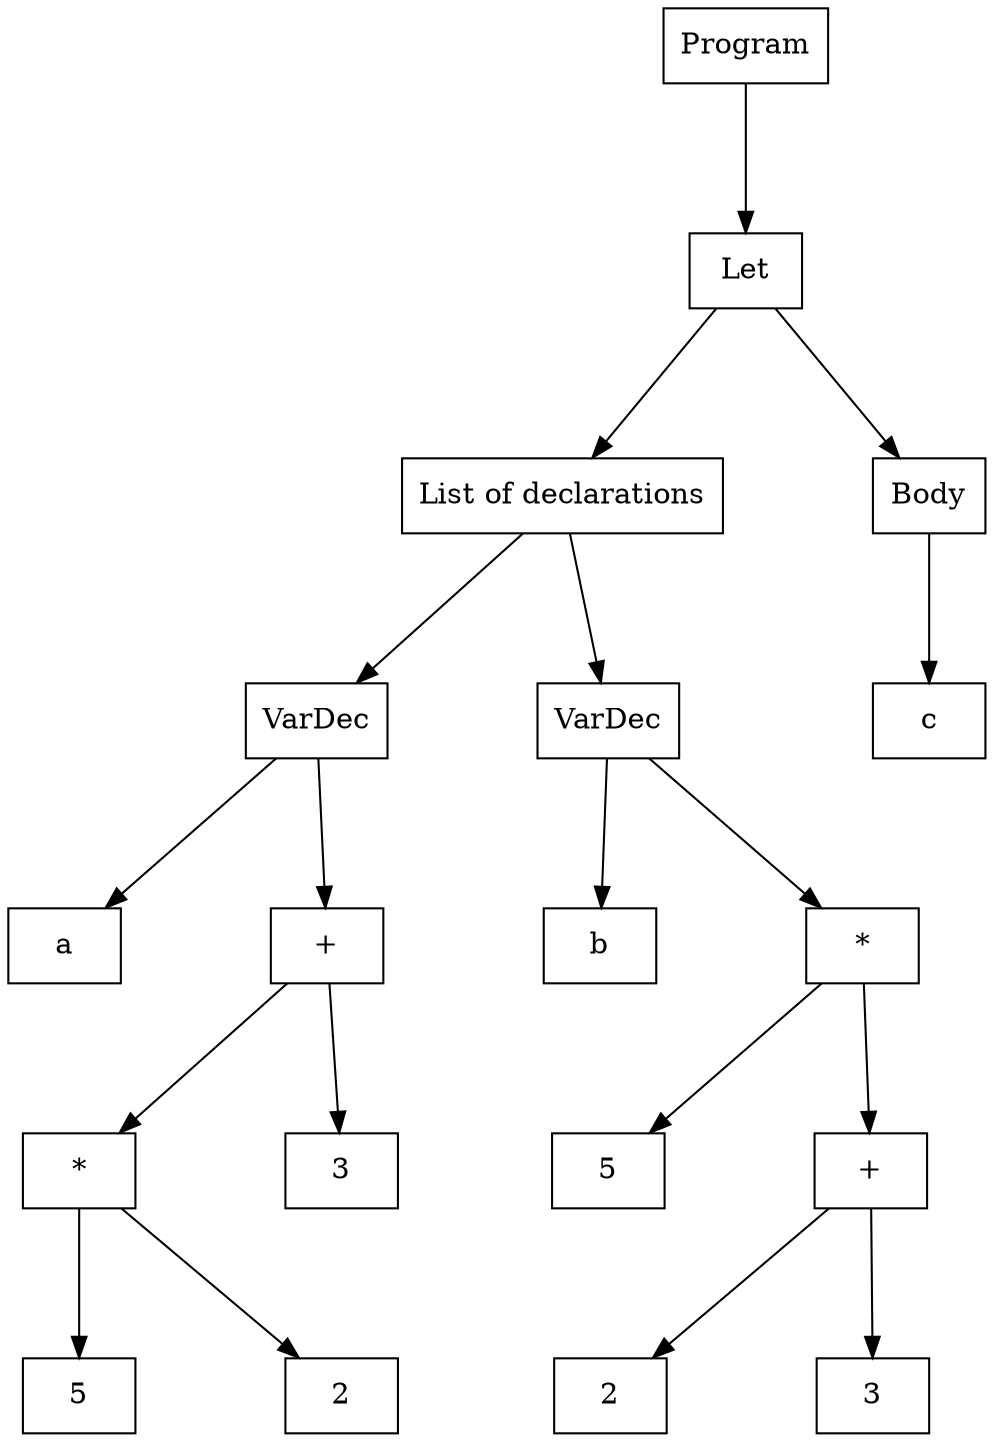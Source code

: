 digraph "ast"{

	nodesep=1;
	ranksep=1;

	N1 [label="Let", shape="box"];
	N2 [label="List of declarations", shape="box"];
	N3 [label="VarDec", shape="box"];
	N4 [label="a", shape="box"];
	N5 [label="+", shape="box"];
	N6 [label="*", shape="box"];
	N7 [label="5", shape="box"];
	N8 [label="2", shape="box"];
	N9 [label="3", shape="box"];
	N10 [label="VarDec", shape="box"];
	N11 [label="b", shape="box"];
	N12 [label="*", shape="box"];
	N13 [label="5", shape="box"];
	N14 [label="+", shape="box"];
	N15 [label="2", shape="box"];
	N16 [label="3", shape="box"];
	N17 [label="Body", shape="box"];
	N18 [label="c", shape="box"];
	N0 [label="Program", shape="box"];

	N1 -> N2; 
	N6 -> N7; 
	N6 -> N8; 
	N5 -> N6; 
	N5 -> N9; 
	N3 -> N4; 
	N3 -> N5; 
	N2 -> N3; 
	N14 -> N15; 
	N14 -> N16; 
	N12 -> N13; 
	N12 -> N14; 
	N10 -> N11; 
	N10 -> N12; 
	N2 -> N10; 
	N1 -> N17; 
	N17 -> N18; 
	N0 -> N1; 
}